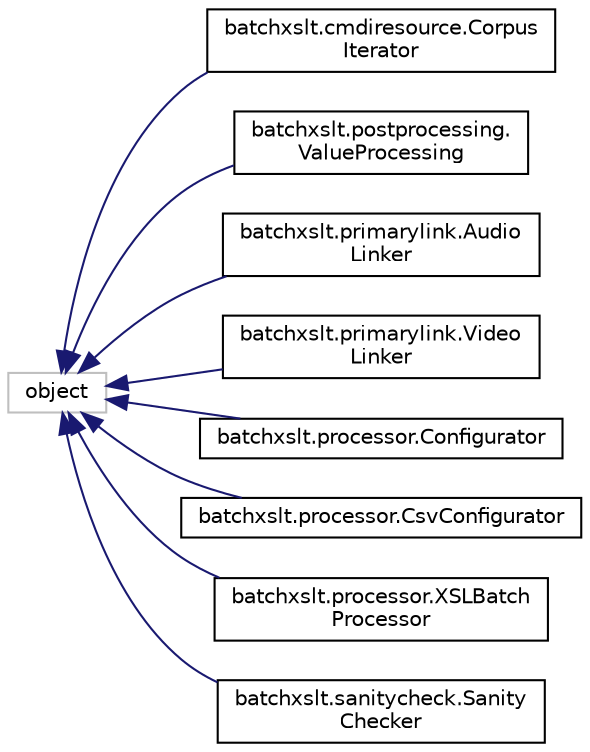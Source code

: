 digraph "Graphical Class Hierarchy"
{
  edge [fontname="Helvetica",fontsize="10",labelfontname="Helvetica",labelfontsize="10"];
  node [fontname="Helvetica",fontsize="10",shape=record];
  rankdir="LR";
  Node1 [label="object",height=0.2,width=0.4,color="grey75", fillcolor="white", style="filled"];
  Node1 -> Node2 [dir="back",color="midnightblue",fontsize="10",style="solid",fontname="Helvetica"];
  Node2 [label="batchxslt.cmdiresource.Corpus\lIterator",height=0.2,width=0.4,color="black", fillcolor="white", style="filled",URL="$classbatchxslt_1_1cmdiresource_1_1_corpus_iterator.html"];
  Node1 -> Node3 [dir="back",color="midnightblue",fontsize="10",style="solid",fontname="Helvetica"];
  Node3 [label="batchxslt.postprocessing.\lValueProcessing",height=0.2,width=0.4,color="black", fillcolor="white", style="filled",URL="$classbatchxslt_1_1postprocessing_1_1_value_processing.html"];
  Node1 -> Node4 [dir="back",color="midnightblue",fontsize="10",style="solid",fontname="Helvetica"];
  Node4 [label="batchxslt.primarylink.Audio\lLinker",height=0.2,width=0.4,color="black", fillcolor="white", style="filled",URL="$classbatchxslt_1_1primarylink_1_1_audio_linker.html"];
  Node1 -> Node5 [dir="back",color="midnightblue",fontsize="10",style="solid",fontname="Helvetica"];
  Node5 [label="batchxslt.primarylink.Video\lLinker",height=0.2,width=0.4,color="black", fillcolor="white", style="filled",URL="$classbatchxslt_1_1primarylink_1_1_video_linker.html"];
  Node1 -> Node6 [dir="back",color="midnightblue",fontsize="10",style="solid",fontname="Helvetica"];
  Node6 [label="batchxslt.processor.Configurator",height=0.2,width=0.4,color="black", fillcolor="white", style="filled",URL="$classbatchxslt_1_1processor_1_1_configurator.html"];
  Node1 -> Node7 [dir="back",color="midnightblue",fontsize="10",style="solid",fontname="Helvetica"];
  Node7 [label="batchxslt.processor.CsvConfigurator",height=0.2,width=0.4,color="black", fillcolor="white", style="filled",URL="$classbatchxslt_1_1processor_1_1_csv_configurator.html"];
  Node1 -> Node8 [dir="back",color="midnightblue",fontsize="10",style="solid",fontname="Helvetica"];
  Node8 [label="batchxslt.processor.XSLBatch\lProcessor",height=0.2,width=0.4,color="black", fillcolor="white", style="filled",URL="$classbatchxslt_1_1processor_1_1_x_s_l_batch_processor.html"];
  Node1 -> Node9 [dir="back",color="midnightblue",fontsize="10",style="solid",fontname="Helvetica"];
  Node9 [label="batchxslt.sanitycheck.Sanity\lChecker",height=0.2,width=0.4,color="black", fillcolor="white", style="filled",URL="$classbatchxslt_1_1sanitycheck_1_1_sanity_checker.html"];
}
